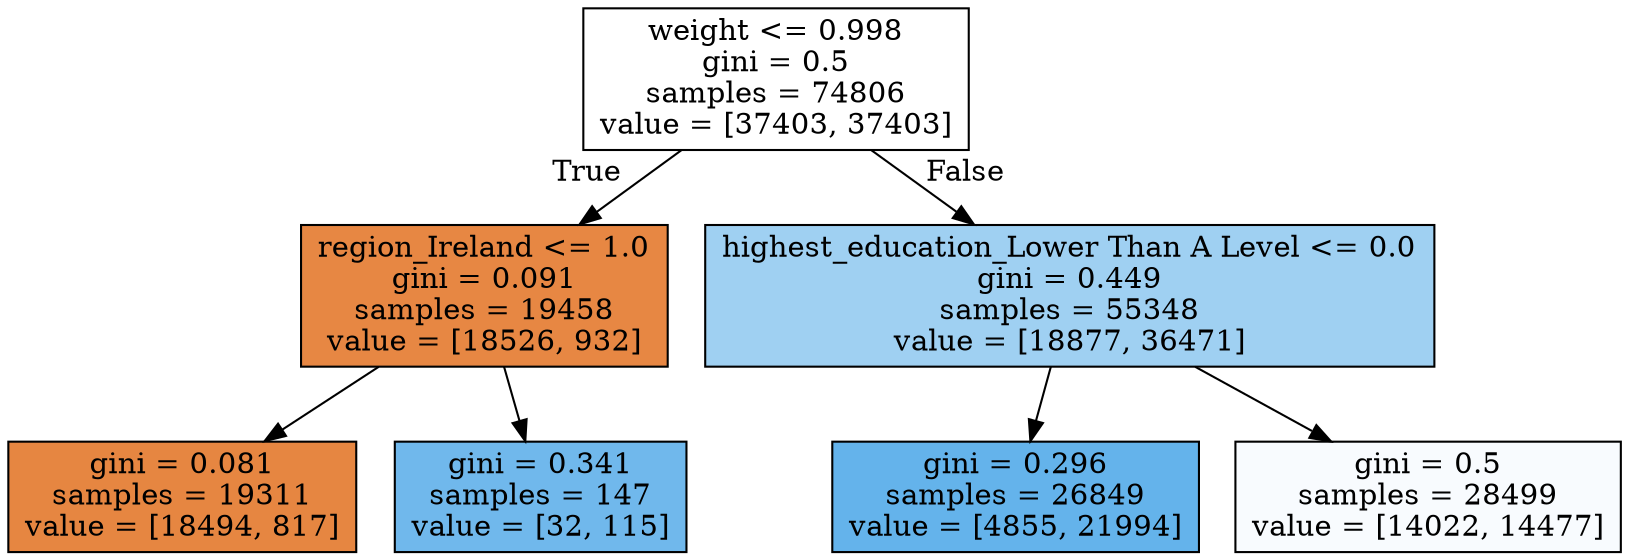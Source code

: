 digraph Tree {
node [shape=box, style="filled", color="black"] ;
0 [label="weight <= 0.998\ngini = 0.5\nsamples = 74806\nvalue = [37403, 37403]", fillcolor="#e5813900"] ;
1 [label="region_Ireland <= 1.0\ngini = 0.091\nsamples = 19458\nvalue = [18526, 932]", fillcolor="#e58139f2"] ;
0 -> 1 [labeldistance=2.5, labelangle=45, headlabel="True"] ;
2 [label="gini = 0.081\nsamples = 19311\nvalue = [18494, 817]", fillcolor="#e58139f4"] ;
1 -> 2 ;
3 [label="gini = 0.341\nsamples = 147\nvalue = [32, 115]", fillcolor="#399de5b8"] ;
1 -> 3 ;
4 [label="highest_education_Lower Than A Level <= 0.0\ngini = 0.449\nsamples = 55348\nvalue = [18877, 36471]", fillcolor="#399de57b"] ;
0 -> 4 [labeldistance=2.5, labelangle=-45, headlabel="False"] ;
5 [label="gini = 0.296\nsamples = 26849\nvalue = [4855, 21994]", fillcolor="#399de5c7"] ;
4 -> 5 ;
6 [label="gini = 0.5\nsamples = 28499\nvalue = [14022, 14477]", fillcolor="#399de508"] ;
4 -> 6 ;
}
